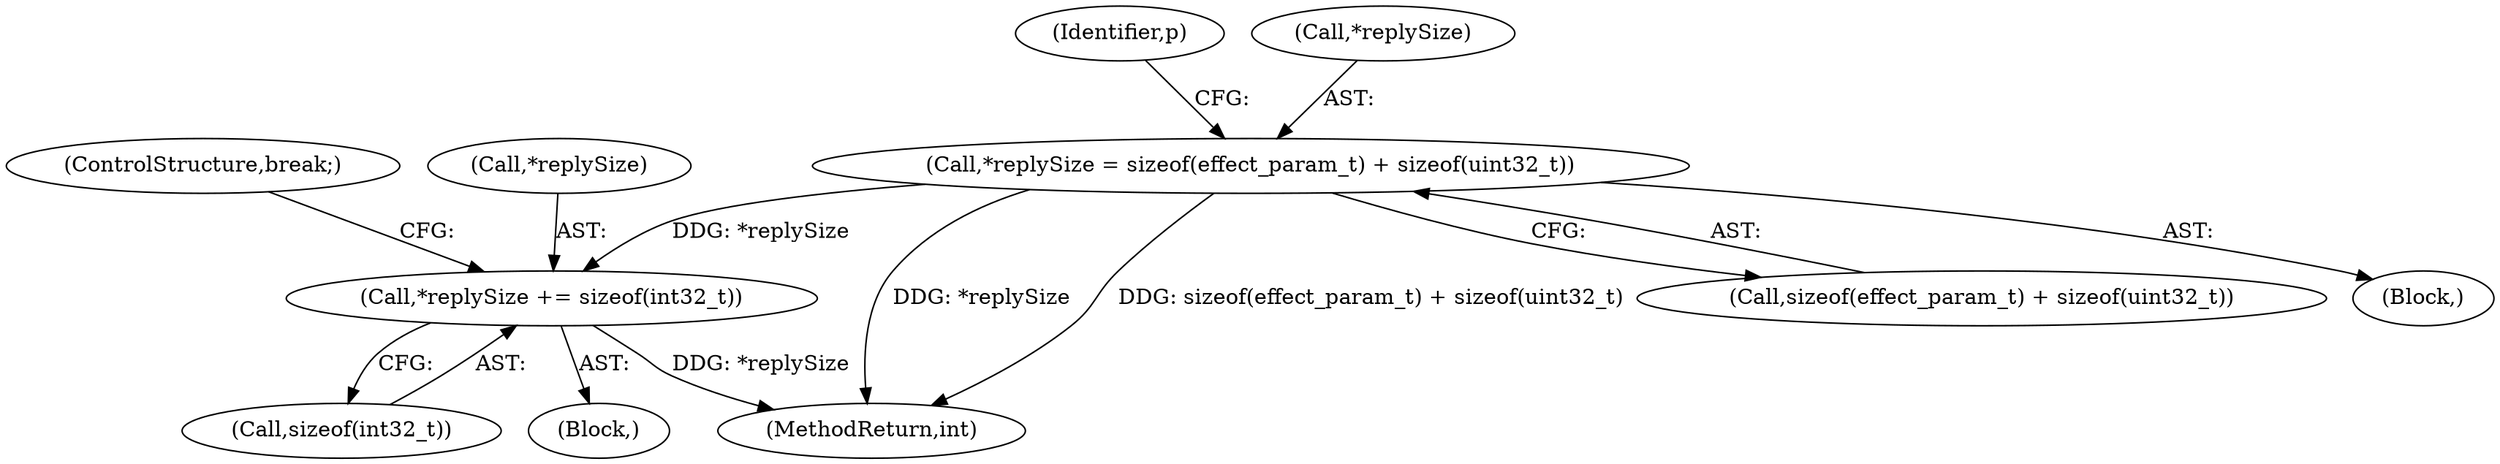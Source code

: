 digraph "0_Android_aeea52da00d210587fb3ed895de3d5f2e0264c88_3@API" {
"1000363" [label="(Call,*replySize = sizeof(effect_param_t) + sizeof(uint32_t))"];
"1000418" [label="(Call,*replySize += sizeof(int32_t))"];
"1000363" [label="(Call,*replySize = sizeof(effect_param_t) + sizeof(uint32_t))"];
"1000374" [label="(Identifier,p)"];
"1000555" [label="(MethodReturn,int)"];
"1000418" [label="(Call,*replySize += sizeof(int32_t))"];
"1000423" [label="(ControlStructure,break;)"];
"1000421" [label="(Call,sizeof(int32_t))"];
"1000366" [label="(Call,sizeof(effect_param_t) + sizeof(uint32_t))"];
"1000303" [label="(Block,)"];
"1000364" [label="(Call,*replySize)"];
"1000419" [label="(Call,*replySize)"];
"1000393" [label="(Block,)"];
"1000363" -> "1000303"  [label="AST: "];
"1000363" -> "1000366"  [label="CFG: "];
"1000364" -> "1000363"  [label="AST: "];
"1000366" -> "1000363"  [label="AST: "];
"1000374" -> "1000363"  [label="CFG: "];
"1000363" -> "1000555"  [label="DDG: *replySize"];
"1000363" -> "1000555"  [label="DDG: sizeof(effect_param_t) + sizeof(uint32_t)"];
"1000363" -> "1000418"  [label="DDG: *replySize"];
"1000418" -> "1000393"  [label="AST: "];
"1000418" -> "1000421"  [label="CFG: "];
"1000419" -> "1000418"  [label="AST: "];
"1000421" -> "1000418"  [label="AST: "];
"1000423" -> "1000418"  [label="CFG: "];
"1000418" -> "1000555"  [label="DDG: *replySize"];
}
